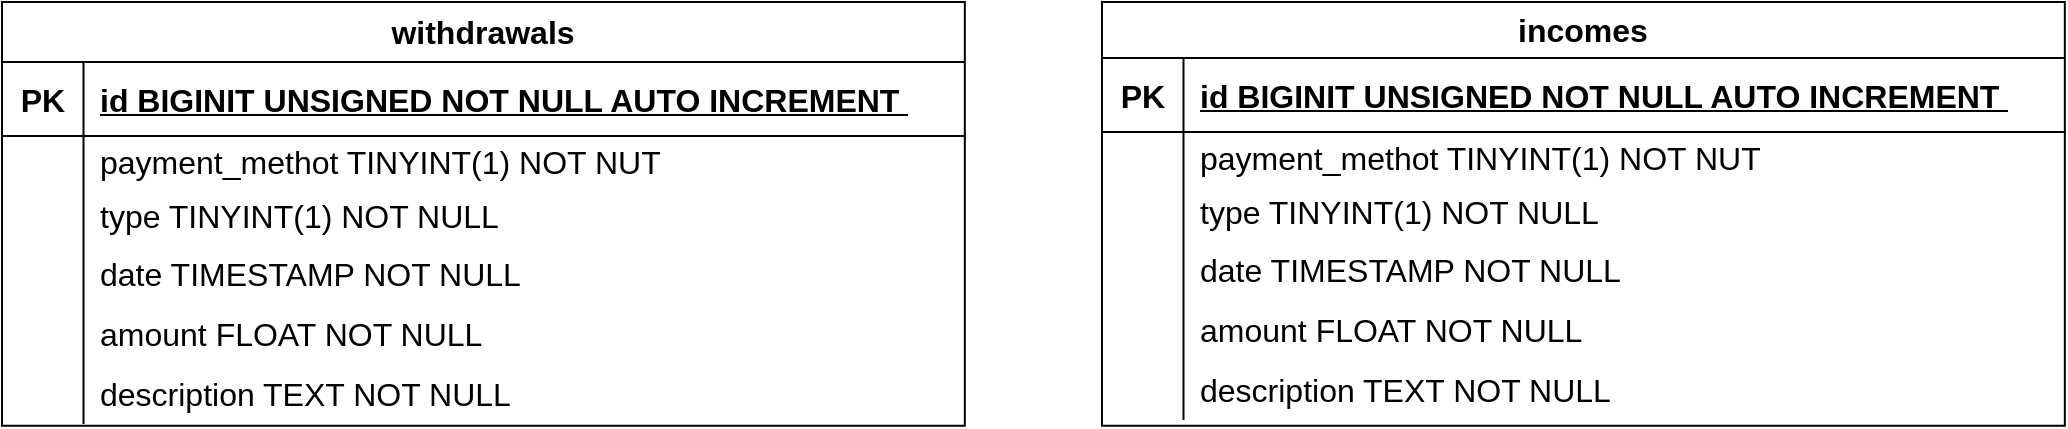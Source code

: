 <mxfile version="22.1.17" type="device">
  <diagram name="Página-1" id="5qlCxrIBsaDBGqYGp6l_">
    <mxGraphModel dx="3444" dy="778" grid="0" gridSize="10" guides="1" tooltips="1" connect="1" arrows="1" fold="1" page="0" pageScale="1" pageWidth="827" pageHeight="1169" math="0" shadow="0">
      <root>
        <mxCell id="0" />
        <mxCell id="1" parent="0" />
        <mxCell id="0ueKeHMAOje2GEvIfXx1-1" value="withdrawals" style="shape=table;startSize=30;container=1;collapsible=1;childLayout=tableLayout;fixedRows=1;rowLines=0;fontStyle=1;align=center;resizeLast=1;html=1;whiteSpace=wrap;fontSize=16;" vertex="1" parent="1">
          <mxGeometry x="-1606" y="13" width="481.417" height="211.833" as="geometry">
            <mxRectangle x="-225" y="30" width="76" height="31" as="alternateBounds" />
          </mxGeometry>
        </mxCell>
        <mxCell id="0ueKeHMAOje2GEvIfXx1-5" value="" style="shape=tableRow;horizontal=0;startSize=0;swimlaneHead=0;swimlaneBody=0;fillColor=none;collapsible=0;dropTarget=0;points=[[0,0.5],[1,0.5]];portConstraint=eastwest;top=0;left=0;right=0;bottom=1;html=1;fontSize=16;" vertex="1" parent="0ueKeHMAOje2GEvIfXx1-1">
          <mxGeometry y="30" width="481.417" height="37" as="geometry" />
        </mxCell>
        <mxCell id="0ueKeHMAOje2GEvIfXx1-6" value="PK" style="shape=partialRectangle;connectable=0;fillColor=none;top=0;left=0;bottom=0;right=0;fontStyle=1;overflow=hidden;html=1;whiteSpace=wrap;fontSize=16;" vertex="1" parent="0ueKeHMAOje2GEvIfXx1-5">
          <mxGeometry width="40.75" height="37" as="geometry">
            <mxRectangle width="40.75" height="37" as="alternateBounds" />
          </mxGeometry>
        </mxCell>
        <mxCell id="0ueKeHMAOje2GEvIfXx1-7" value="id BIGINIT UNSIGNED NOT NULL AUTO INCREMENT&amp;nbsp;" style="shape=partialRectangle;connectable=0;fillColor=none;top=0;left=0;bottom=0;right=0;align=left;spacingLeft=6;fontStyle=5;overflow=hidden;html=1;whiteSpace=wrap;fontSize=16;" vertex="1" parent="0ueKeHMAOje2GEvIfXx1-5">
          <mxGeometry x="40.75" width="440.667" height="37" as="geometry">
            <mxRectangle width="440.667" height="37" as="alternateBounds" />
          </mxGeometry>
        </mxCell>
        <mxCell id="0ueKeHMAOje2GEvIfXx1-8" value="" style="shape=tableRow;horizontal=0;startSize=0;swimlaneHead=0;swimlaneBody=0;fillColor=none;collapsible=0;dropTarget=0;points=[[0,0.5],[1,0.5]];portConstraint=eastwest;top=0;left=0;right=0;bottom=0;html=1;fontSize=16;" vertex="1" parent="0ueKeHMAOje2GEvIfXx1-1">
          <mxGeometry y="67" width="481.417" height="26" as="geometry" />
        </mxCell>
        <mxCell id="0ueKeHMAOje2GEvIfXx1-9" value="" style="shape=partialRectangle;connectable=0;fillColor=none;top=0;left=0;bottom=0;right=0;editable=1;overflow=hidden;html=1;whiteSpace=wrap;fontSize=16;" vertex="1" parent="0ueKeHMAOje2GEvIfXx1-8">
          <mxGeometry width="40.75" height="26" as="geometry">
            <mxRectangle width="40.75" height="26" as="alternateBounds" />
          </mxGeometry>
        </mxCell>
        <mxCell id="0ueKeHMAOje2GEvIfXx1-10" value="payment_methot TINYINT(1) NOT NUT" style="shape=partialRectangle;connectable=0;fillColor=none;top=0;left=0;bottom=0;right=0;align=left;spacingLeft=6;overflow=hidden;html=1;whiteSpace=wrap;fontSize=16;" vertex="1" parent="0ueKeHMAOje2GEvIfXx1-8">
          <mxGeometry x="40.75" width="440.667" height="26" as="geometry">
            <mxRectangle width="440.667" height="26" as="alternateBounds" />
          </mxGeometry>
        </mxCell>
        <mxCell id="0ueKeHMAOje2GEvIfXx1-11" value="" style="shape=tableRow;horizontal=0;startSize=0;swimlaneHead=0;swimlaneBody=0;fillColor=none;collapsible=0;dropTarget=0;points=[[0,0.5],[1,0.5]];portConstraint=eastwest;top=0;left=0;right=0;bottom=0;html=1;fontSize=16;" vertex="1" parent="0ueKeHMAOje2GEvIfXx1-1">
          <mxGeometry y="93" width="481.417" height="28" as="geometry" />
        </mxCell>
        <mxCell id="0ueKeHMAOje2GEvIfXx1-12" value="" style="shape=partialRectangle;connectable=0;fillColor=none;top=0;left=0;bottom=0;right=0;editable=1;overflow=hidden;html=1;whiteSpace=wrap;fontSize=16;" vertex="1" parent="0ueKeHMAOje2GEvIfXx1-11">
          <mxGeometry width="40.75" height="28" as="geometry">
            <mxRectangle width="40.75" height="28" as="alternateBounds" />
          </mxGeometry>
        </mxCell>
        <mxCell id="0ueKeHMAOje2GEvIfXx1-13" value="type TINYINT(1) NOT NULL" style="shape=partialRectangle;connectable=0;fillColor=none;top=0;left=0;bottom=0;right=0;align=left;spacingLeft=6;overflow=hidden;html=1;whiteSpace=wrap;fontSize=16;" vertex="1" parent="0ueKeHMAOje2GEvIfXx1-11">
          <mxGeometry x="40.75" width="440.667" height="28" as="geometry">
            <mxRectangle width="440.667" height="28" as="alternateBounds" />
          </mxGeometry>
        </mxCell>
        <mxCell id="0ueKeHMAOje2GEvIfXx1-17" value="" style="shape=tableRow;horizontal=0;startSize=0;swimlaneHead=0;swimlaneBody=0;fillColor=none;collapsible=0;dropTarget=0;points=[[0,0.5],[1,0.5]];portConstraint=eastwest;top=0;left=0;right=0;bottom=0;html=1;fontSize=16;" vertex="1" parent="0ueKeHMAOje2GEvIfXx1-1">
          <mxGeometry y="121" width="481.417" height="30" as="geometry" />
        </mxCell>
        <mxCell id="0ueKeHMAOje2GEvIfXx1-18" value="" style="shape=partialRectangle;connectable=0;fillColor=none;top=0;left=0;bottom=0;right=0;editable=1;overflow=hidden;html=1;whiteSpace=wrap;fontSize=16;" vertex="1" parent="0ueKeHMAOje2GEvIfXx1-17">
          <mxGeometry width="40.75" height="30" as="geometry">
            <mxRectangle width="40.75" height="30" as="alternateBounds" />
          </mxGeometry>
        </mxCell>
        <mxCell id="0ueKeHMAOje2GEvIfXx1-19" value="date TIMESTAMP NOT NULL" style="shape=partialRectangle;connectable=0;fillColor=none;top=0;left=0;bottom=0;right=0;align=left;spacingLeft=6;overflow=hidden;html=1;whiteSpace=wrap;fontSize=16;" vertex="1" parent="0ueKeHMAOje2GEvIfXx1-17">
          <mxGeometry x="40.75" width="440.667" height="30" as="geometry">
            <mxRectangle width="440.667" height="30" as="alternateBounds" />
          </mxGeometry>
        </mxCell>
        <mxCell id="0ueKeHMAOje2GEvIfXx1-20" value="" style="shape=tableRow;horizontal=0;startSize=0;swimlaneHead=0;swimlaneBody=0;fillColor=none;collapsible=0;dropTarget=0;points=[[0,0.5],[1,0.5]];portConstraint=eastwest;top=0;left=0;right=0;bottom=0;html=1;fontSize=16;" vertex="1" parent="0ueKeHMAOje2GEvIfXx1-1">
          <mxGeometry y="151" width="481.417" height="30" as="geometry" />
        </mxCell>
        <mxCell id="0ueKeHMAOje2GEvIfXx1-21" value="" style="shape=partialRectangle;connectable=0;fillColor=none;top=0;left=0;bottom=0;right=0;editable=1;overflow=hidden;html=1;whiteSpace=wrap;fontSize=16;" vertex="1" parent="0ueKeHMAOje2GEvIfXx1-20">
          <mxGeometry width="40.75" height="30" as="geometry">
            <mxRectangle width="40.75" height="30" as="alternateBounds" />
          </mxGeometry>
        </mxCell>
        <mxCell id="0ueKeHMAOje2GEvIfXx1-22" value="amount FLOAT NOT NULL" style="shape=partialRectangle;connectable=0;fillColor=none;top=0;left=0;bottom=0;right=0;align=left;spacingLeft=6;overflow=hidden;html=1;whiteSpace=wrap;fontSize=16;" vertex="1" parent="0ueKeHMAOje2GEvIfXx1-20">
          <mxGeometry x="40.75" width="440.667" height="30" as="geometry">
            <mxRectangle width="440.667" height="30" as="alternateBounds" />
          </mxGeometry>
        </mxCell>
        <mxCell id="0ueKeHMAOje2GEvIfXx1-23" value="" style="shape=tableRow;horizontal=0;startSize=0;swimlaneHead=0;swimlaneBody=0;fillColor=none;collapsible=0;dropTarget=0;points=[[0,0.5],[1,0.5]];portConstraint=eastwest;top=0;left=0;right=0;bottom=0;html=1;fontSize=16;" vertex="1" parent="0ueKeHMAOje2GEvIfXx1-1">
          <mxGeometry y="181" width="481.417" height="30" as="geometry" />
        </mxCell>
        <mxCell id="0ueKeHMAOje2GEvIfXx1-24" value="" style="shape=partialRectangle;connectable=0;fillColor=none;top=0;left=0;bottom=0;right=0;editable=1;overflow=hidden;html=1;whiteSpace=wrap;fontSize=16;" vertex="1" parent="0ueKeHMAOje2GEvIfXx1-23">
          <mxGeometry width="40.75" height="30" as="geometry">
            <mxRectangle width="40.75" height="30" as="alternateBounds" />
          </mxGeometry>
        </mxCell>
        <mxCell id="0ueKeHMAOje2GEvIfXx1-25" value="description TEXT NOT NULL" style="shape=partialRectangle;connectable=0;fillColor=none;top=0;left=0;bottom=0;right=0;align=left;spacingLeft=6;overflow=hidden;html=1;whiteSpace=wrap;fontSize=16;" vertex="1" parent="0ueKeHMAOje2GEvIfXx1-23">
          <mxGeometry x="40.75" width="440.667" height="30" as="geometry">
            <mxRectangle width="440.667" height="30" as="alternateBounds" />
          </mxGeometry>
        </mxCell>
        <mxCell id="0ueKeHMAOje2GEvIfXx1-29" value="incomes" style="shape=table;startSize=28;container=1;collapsible=1;childLayout=tableLayout;fixedRows=1;rowLines=0;fontStyle=1;align=center;resizeLast=1;html=1;whiteSpace=wrap;fontSize=16;" vertex="1" parent="1">
          <mxGeometry x="-1056" y="13" width="481.417" height="211.833" as="geometry">
            <mxRectangle x="-225" y="30" width="76" height="31" as="alternateBounds" />
          </mxGeometry>
        </mxCell>
        <mxCell id="0ueKeHMAOje2GEvIfXx1-30" value="" style="shape=tableRow;horizontal=0;startSize=0;swimlaneHead=0;swimlaneBody=0;fillColor=none;collapsible=0;dropTarget=0;points=[[0,0.5],[1,0.5]];portConstraint=eastwest;top=0;left=0;right=0;bottom=1;html=1;fontSize=16;" vertex="1" parent="0ueKeHMAOje2GEvIfXx1-29">
          <mxGeometry y="28" width="481.417" height="37" as="geometry" />
        </mxCell>
        <mxCell id="0ueKeHMAOje2GEvIfXx1-31" value="PK" style="shape=partialRectangle;connectable=0;fillColor=none;top=0;left=0;bottom=0;right=0;fontStyle=1;overflow=hidden;html=1;whiteSpace=wrap;fontSize=16;" vertex="1" parent="0ueKeHMAOje2GEvIfXx1-30">
          <mxGeometry width="40.75" height="37" as="geometry">
            <mxRectangle width="40.75" height="37" as="alternateBounds" />
          </mxGeometry>
        </mxCell>
        <mxCell id="0ueKeHMAOje2GEvIfXx1-32" value="id BIGINIT UNSIGNED NOT NULL AUTO INCREMENT&amp;nbsp;" style="shape=partialRectangle;connectable=0;fillColor=none;top=0;left=0;bottom=0;right=0;align=left;spacingLeft=6;fontStyle=5;overflow=hidden;html=1;whiteSpace=wrap;fontSize=16;" vertex="1" parent="0ueKeHMAOje2GEvIfXx1-30">
          <mxGeometry x="40.75" width="440.667" height="37" as="geometry">
            <mxRectangle width="440.667" height="37" as="alternateBounds" />
          </mxGeometry>
        </mxCell>
        <mxCell id="0ueKeHMAOje2GEvIfXx1-33" value="" style="shape=tableRow;horizontal=0;startSize=0;swimlaneHead=0;swimlaneBody=0;fillColor=none;collapsible=0;dropTarget=0;points=[[0,0.5],[1,0.5]];portConstraint=eastwest;top=0;left=0;right=0;bottom=0;html=1;fontSize=16;" vertex="1" parent="0ueKeHMAOje2GEvIfXx1-29">
          <mxGeometry y="65" width="481.417" height="26" as="geometry" />
        </mxCell>
        <mxCell id="0ueKeHMAOje2GEvIfXx1-34" value="" style="shape=partialRectangle;connectable=0;fillColor=none;top=0;left=0;bottom=0;right=0;editable=1;overflow=hidden;html=1;whiteSpace=wrap;fontSize=16;" vertex="1" parent="0ueKeHMAOje2GEvIfXx1-33">
          <mxGeometry width="40.75" height="26" as="geometry">
            <mxRectangle width="40.75" height="26" as="alternateBounds" />
          </mxGeometry>
        </mxCell>
        <mxCell id="0ueKeHMAOje2GEvIfXx1-35" value="payment_methot TINYINT(1) NOT NUT" style="shape=partialRectangle;connectable=0;fillColor=none;top=0;left=0;bottom=0;right=0;align=left;spacingLeft=6;overflow=hidden;html=1;whiteSpace=wrap;fontSize=16;" vertex="1" parent="0ueKeHMAOje2GEvIfXx1-33">
          <mxGeometry x="40.75" width="440.667" height="26" as="geometry">
            <mxRectangle width="440.667" height="26" as="alternateBounds" />
          </mxGeometry>
        </mxCell>
        <mxCell id="0ueKeHMAOje2GEvIfXx1-36" value="" style="shape=tableRow;horizontal=0;startSize=0;swimlaneHead=0;swimlaneBody=0;fillColor=none;collapsible=0;dropTarget=0;points=[[0,0.5],[1,0.5]];portConstraint=eastwest;top=0;left=0;right=0;bottom=0;html=1;fontSize=16;" vertex="1" parent="0ueKeHMAOje2GEvIfXx1-29">
          <mxGeometry y="91" width="481.417" height="28" as="geometry" />
        </mxCell>
        <mxCell id="0ueKeHMAOje2GEvIfXx1-37" value="" style="shape=partialRectangle;connectable=0;fillColor=none;top=0;left=0;bottom=0;right=0;editable=1;overflow=hidden;html=1;whiteSpace=wrap;fontSize=16;" vertex="1" parent="0ueKeHMAOje2GEvIfXx1-36">
          <mxGeometry width="40.75" height="28" as="geometry">
            <mxRectangle width="40.75" height="28" as="alternateBounds" />
          </mxGeometry>
        </mxCell>
        <mxCell id="0ueKeHMAOje2GEvIfXx1-38" value="type TINYINT(1) NOT NULL" style="shape=partialRectangle;connectable=0;fillColor=none;top=0;left=0;bottom=0;right=0;align=left;spacingLeft=6;overflow=hidden;html=1;whiteSpace=wrap;fontSize=16;" vertex="1" parent="0ueKeHMAOje2GEvIfXx1-36">
          <mxGeometry x="40.75" width="440.667" height="28" as="geometry">
            <mxRectangle width="440.667" height="28" as="alternateBounds" />
          </mxGeometry>
        </mxCell>
        <mxCell id="0ueKeHMAOje2GEvIfXx1-39" value="" style="shape=tableRow;horizontal=0;startSize=0;swimlaneHead=0;swimlaneBody=0;fillColor=none;collapsible=0;dropTarget=0;points=[[0,0.5],[1,0.5]];portConstraint=eastwest;top=0;left=0;right=0;bottom=0;html=1;fontSize=16;" vertex="1" parent="0ueKeHMAOje2GEvIfXx1-29">
          <mxGeometry y="119" width="481.417" height="30" as="geometry" />
        </mxCell>
        <mxCell id="0ueKeHMAOje2GEvIfXx1-40" value="" style="shape=partialRectangle;connectable=0;fillColor=none;top=0;left=0;bottom=0;right=0;editable=1;overflow=hidden;html=1;whiteSpace=wrap;fontSize=16;" vertex="1" parent="0ueKeHMAOje2GEvIfXx1-39">
          <mxGeometry width="40.75" height="30" as="geometry">
            <mxRectangle width="40.75" height="30" as="alternateBounds" />
          </mxGeometry>
        </mxCell>
        <mxCell id="0ueKeHMAOje2GEvIfXx1-41" value="date TIMESTAMP NOT NULL" style="shape=partialRectangle;connectable=0;fillColor=none;top=0;left=0;bottom=0;right=0;align=left;spacingLeft=6;overflow=hidden;html=1;whiteSpace=wrap;fontSize=16;" vertex="1" parent="0ueKeHMAOje2GEvIfXx1-39">
          <mxGeometry x="40.75" width="440.667" height="30" as="geometry">
            <mxRectangle width="440.667" height="30" as="alternateBounds" />
          </mxGeometry>
        </mxCell>
        <mxCell id="0ueKeHMAOje2GEvIfXx1-42" value="" style="shape=tableRow;horizontal=0;startSize=0;swimlaneHead=0;swimlaneBody=0;fillColor=none;collapsible=0;dropTarget=0;points=[[0,0.5],[1,0.5]];portConstraint=eastwest;top=0;left=0;right=0;bottom=0;html=1;fontSize=16;" vertex="1" parent="0ueKeHMAOje2GEvIfXx1-29">
          <mxGeometry y="149" width="481.417" height="30" as="geometry" />
        </mxCell>
        <mxCell id="0ueKeHMAOje2GEvIfXx1-43" value="" style="shape=partialRectangle;connectable=0;fillColor=none;top=0;left=0;bottom=0;right=0;editable=1;overflow=hidden;html=1;whiteSpace=wrap;fontSize=16;" vertex="1" parent="0ueKeHMAOje2GEvIfXx1-42">
          <mxGeometry width="40.75" height="30" as="geometry">
            <mxRectangle width="40.75" height="30" as="alternateBounds" />
          </mxGeometry>
        </mxCell>
        <mxCell id="0ueKeHMAOje2GEvIfXx1-44" value="amount FLOAT NOT NULL" style="shape=partialRectangle;connectable=0;fillColor=none;top=0;left=0;bottom=0;right=0;align=left;spacingLeft=6;overflow=hidden;html=1;whiteSpace=wrap;fontSize=16;" vertex="1" parent="0ueKeHMAOje2GEvIfXx1-42">
          <mxGeometry x="40.75" width="440.667" height="30" as="geometry">
            <mxRectangle width="440.667" height="30" as="alternateBounds" />
          </mxGeometry>
        </mxCell>
        <mxCell id="0ueKeHMAOje2GEvIfXx1-45" value="" style="shape=tableRow;horizontal=0;startSize=0;swimlaneHead=0;swimlaneBody=0;fillColor=none;collapsible=0;dropTarget=0;points=[[0,0.5],[1,0.5]];portConstraint=eastwest;top=0;left=0;right=0;bottom=0;html=1;fontSize=16;" vertex="1" parent="0ueKeHMAOje2GEvIfXx1-29">
          <mxGeometry y="179" width="481.417" height="30" as="geometry" />
        </mxCell>
        <mxCell id="0ueKeHMAOje2GEvIfXx1-46" value="" style="shape=partialRectangle;connectable=0;fillColor=none;top=0;left=0;bottom=0;right=0;editable=1;overflow=hidden;html=1;whiteSpace=wrap;fontSize=16;" vertex="1" parent="0ueKeHMAOje2GEvIfXx1-45">
          <mxGeometry width="40.75" height="30" as="geometry">
            <mxRectangle width="40.75" height="30" as="alternateBounds" />
          </mxGeometry>
        </mxCell>
        <mxCell id="0ueKeHMAOje2GEvIfXx1-47" value="description TEXT NOT NULL" style="shape=partialRectangle;connectable=0;fillColor=none;top=0;left=0;bottom=0;right=0;align=left;spacingLeft=6;overflow=hidden;html=1;whiteSpace=wrap;fontSize=16;" vertex="1" parent="0ueKeHMAOje2GEvIfXx1-45">
          <mxGeometry x="40.75" width="440.667" height="30" as="geometry">
            <mxRectangle width="440.667" height="30" as="alternateBounds" />
          </mxGeometry>
        </mxCell>
      </root>
    </mxGraphModel>
  </diagram>
</mxfile>
